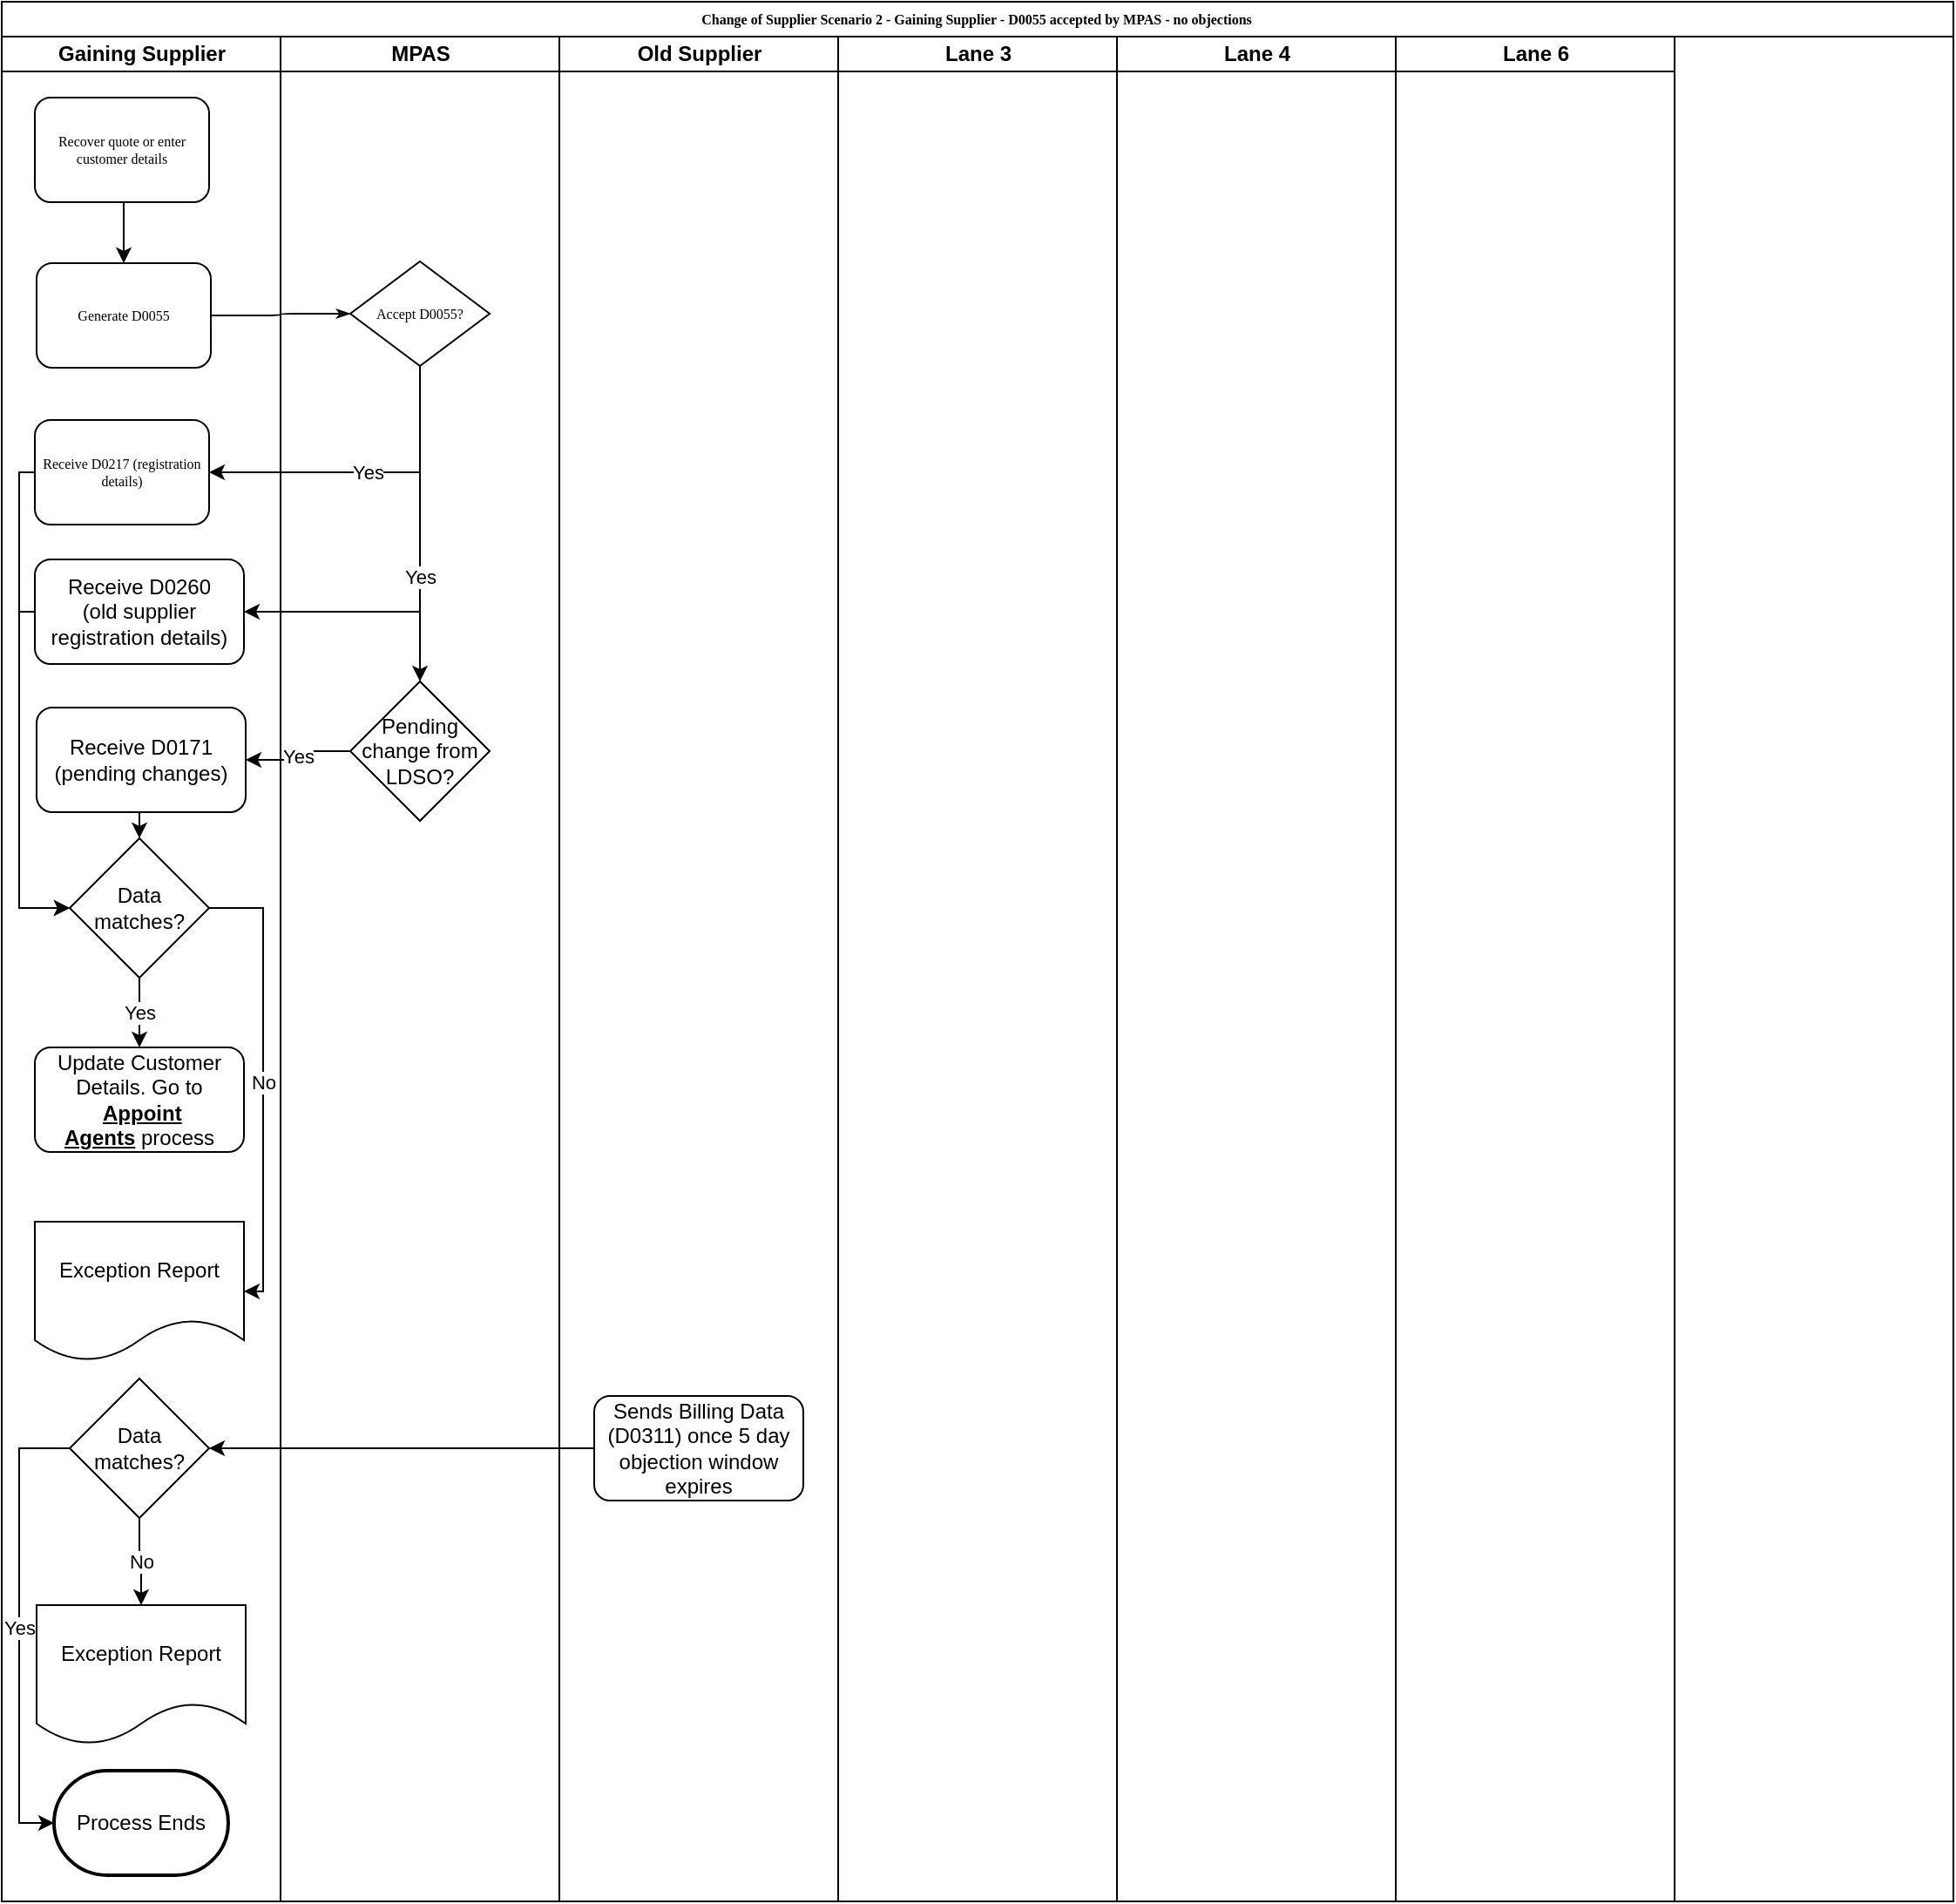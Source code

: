 <mxfile version="10.9.8" type="github"><diagram name="Page-1" id="74e2e168-ea6b-b213-b513-2b3c1d86103e"><mxGraphModel dx="750" dy="541" grid="1" gridSize="10" guides="1" tooltips="1" connect="1" arrows="1" fold="1" page="1" pageScale="1" pageWidth="827" pageHeight="1169" background="#ffffff" math="0" shadow="0"><root><mxCell id="0"/><mxCell id="1" parent="0"/><mxCell id="77e6c97f196da883-1" value="Change of Supplier Scenario 2 - Gaining Supplier - D0055 accepted by MPAS - no objections&amp;nbsp;" style="swimlane;html=1;childLayout=stackLayout;startSize=20;rounded=0;shadow=0;labelBackgroundColor=none;strokeColor=#000000;strokeWidth=1;fillColor=#ffffff;fontFamily=Verdana;fontSize=8;fontColor=#000000;align=center;" parent="1" vertex="1"><mxGeometry x="70" y="40" width="1120" height="1090" as="geometry"/></mxCell><mxCell id="77e6c97f196da883-2" value="Gaining Supplier" style="swimlane;html=1;startSize=20;" parent="77e6c97f196da883-1" vertex="1"><mxGeometry y="20" width="160" height="1070" as="geometry"/></mxCell><mxCell id="wQQ8Tt-gBdMGujzAyKJH-3" style="edgeStyle=orthogonalEdgeStyle;rounded=0;orthogonalLoop=1;jettySize=auto;html=1;exitX=0.5;exitY=1;exitDx=0;exitDy=0;entryX=0.5;entryY=0;entryDx=0;entryDy=0;" parent="77e6c97f196da883-2" source="77e6c97f196da883-8" target="77e6c97f196da883-9" edge="1"><mxGeometry relative="1" as="geometry"/></mxCell><mxCell id="77e6c97f196da883-8" value="Recover quote or enter customer details" style="rounded=1;whiteSpace=wrap;html=1;shadow=0;labelBackgroundColor=none;strokeColor=#000000;strokeWidth=1;fillColor=#ffffff;fontFamily=Verdana;fontSize=8;fontColor=#000000;align=center;" parent="77e6c97f196da883-2" vertex="1"><mxGeometry x="19" y="35" width="100" height="60" as="geometry"/></mxCell><mxCell id="77e6c97f196da883-9" value="Generate D0055" style="rounded=1;whiteSpace=wrap;html=1;shadow=0;labelBackgroundColor=none;strokeColor=#000000;strokeWidth=1;fillColor=#ffffff;fontFamily=Verdana;fontSize=8;fontColor=#000000;align=center;" parent="77e6c97f196da883-2" vertex="1"><mxGeometry x="20" y="130" width="100" height="60" as="geometry"/></mxCell><mxCell id="zIyODxOTTqoCsG_aiIHh-8" style="edgeStyle=orthogonalEdgeStyle;rounded=0;orthogonalLoop=1;jettySize=auto;html=1;exitX=0;exitY=0.5;exitDx=0;exitDy=0;entryX=0;entryY=0.5;entryDx=0;entryDy=0;" parent="77e6c97f196da883-2" source="77e6c97f196da883-15" target="zIyODxOTTqoCsG_aiIHh-4" edge="1"><mxGeometry relative="1" as="geometry"><Array as="points"><mxPoint x="10" y="250"/><mxPoint x="10" y="500"/></Array></mxGeometry></mxCell><mxCell id="77e6c97f196da883-15" value="Receive D0217 (registration details)" style="rounded=1;whiteSpace=wrap;html=1;shadow=0;labelBackgroundColor=none;strokeColor=#000000;strokeWidth=1;fillColor=#ffffff;fontFamily=Verdana;fontSize=8;fontColor=#000000;align=center;" parent="77e6c97f196da883-2" vertex="1"><mxGeometry x="19" y="220" width="100" height="60" as="geometry"/></mxCell><mxCell id="2-Q5sC4Mw4tRRyXrvsLp-5" style="edgeStyle=orthogonalEdgeStyle;rounded=0;orthogonalLoop=1;jettySize=auto;html=1;exitX=0;exitY=0.5;exitDx=0;exitDy=0;entryX=0;entryY=0.5;entryDx=0;entryDy=0;" edge="1" parent="77e6c97f196da883-2" source="zIyODxOTTqoCsG_aiIHh-1" target="zIyODxOTTqoCsG_aiIHh-4"><mxGeometry relative="1" as="geometry"><Array as="points"><mxPoint x="10" y="500"/></Array></mxGeometry></mxCell><mxCell id="zIyODxOTTqoCsG_aiIHh-1" value="Receive D0260&lt;br&gt;(old supplier registration details)&lt;br&gt;" style="rounded=1;whiteSpace=wrap;html=1;" parent="77e6c97f196da883-2" vertex="1"><mxGeometry x="19" y="300" width="120" height="60" as="geometry"/></mxCell><mxCell id="zIyODxOTTqoCsG_aiIHh-12" value="Yes" style="edgeStyle=orthogonalEdgeStyle;rounded=0;orthogonalLoop=1;jettySize=auto;html=1;exitX=0.5;exitY=1;exitDx=0;exitDy=0;" parent="77e6c97f196da883-2" source="zIyODxOTTqoCsG_aiIHh-4" target="zIyODxOTTqoCsG_aiIHh-10" edge="1"><mxGeometry relative="1" as="geometry"/></mxCell><mxCell id="zIyODxOTTqoCsG_aiIHh-14" value="No" style="edgeStyle=orthogonalEdgeStyle;rounded=0;orthogonalLoop=1;jettySize=auto;html=1;exitX=1;exitY=0.5;exitDx=0;exitDy=0;entryX=1;entryY=0.5;entryDx=0;entryDy=0;" parent="77e6c97f196da883-2" source="zIyODxOTTqoCsG_aiIHh-4" target="zIyODxOTTqoCsG_aiIHh-13" edge="1"><mxGeometry relative="1" as="geometry"><Array as="points"><mxPoint x="150" y="500"/><mxPoint x="150" y="720"/></Array></mxGeometry></mxCell><mxCell id="zIyODxOTTqoCsG_aiIHh-4" value="Data matches?" style="rhombus;whiteSpace=wrap;html=1;" parent="77e6c97f196da883-2" vertex="1"><mxGeometry x="39" y="460" width="80" height="80" as="geometry"/></mxCell><mxCell id="zIyODxOTTqoCsG_aiIHh-10" value="Update Customer Details. Go to &amp;nbsp;&lt;b&gt;&lt;u&gt;Appoint Agents&lt;/u&gt;&lt;/b&gt;&amp;nbsp;process" style="rounded=1;whiteSpace=wrap;html=1;" parent="77e6c97f196da883-2" vertex="1"><mxGeometry x="19" y="580" width="120" height="60" as="geometry"/></mxCell><mxCell id="zIyODxOTTqoCsG_aiIHh-13" value="Exception Report" style="shape=document;whiteSpace=wrap;html=1;boundedLbl=1;" parent="77e6c97f196da883-2" vertex="1"><mxGeometry x="19" y="680" width="120" height="80" as="geometry"/></mxCell><mxCell id="zIyODxOTTqoCsG_aiIHh-19" value="Exception Report" style="shape=document;whiteSpace=wrap;html=1;boundedLbl=1;" parent="77e6c97f196da883-2" vertex="1"><mxGeometry x="20" y="900" width="120" height="80" as="geometry"/></mxCell><mxCell id="zIyODxOTTqoCsG_aiIHh-22" value="No" style="edgeStyle=orthogonalEdgeStyle;rounded=0;orthogonalLoop=1;jettySize=auto;html=1;exitX=0.5;exitY=1;exitDx=0;exitDy=0;" parent="77e6c97f196da883-2" source="zIyODxOTTqoCsG_aiIHh-20" target="zIyODxOTTqoCsG_aiIHh-19" edge="1"><mxGeometry relative="1" as="geometry"/></mxCell><mxCell id="zIyODxOTTqoCsG_aiIHh-24" value="Yes" style="edgeStyle=orthogonalEdgeStyle;rounded=0;orthogonalLoop=1;jettySize=auto;html=1;exitX=0;exitY=0.5;exitDx=0;exitDy=0;entryX=0;entryY=0.5;entryDx=0;entryDy=0;entryPerimeter=0;" parent="77e6c97f196da883-2" source="zIyODxOTTqoCsG_aiIHh-20" target="zIyODxOTTqoCsG_aiIHh-23" edge="1"><mxGeometry relative="1" as="geometry"><Array as="points"><mxPoint x="10" y="810"/><mxPoint x="10" y="1025"/></Array></mxGeometry></mxCell><mxCell id="zIyODxOTTqoCsG_aiIHh-20" value="Data matches?" style="rhombus;whiteSpace=wrap;html=1;" parent="77e6c97f196da883-2" vertex="1"><mxGeometry x="39" y="770" width="80" height="80" as="geometry"/></mxCell><mxCell id="zIyODxOTTqoCsG_aiIHh-21" style="edgeStyle=orthogonalEdgeStyle;rounded=0;orthogonalLoop=1;jettySize=auto;html=1;exitX=0.5;exitY=1;exitDx=0;exitDy=0;" parent="77e6c97f196da883-2" edge="1"><mxGeometry relative="1" as="geometry"><mxPoint x="80" y="800" as="sourcePoint"/><mxPoint x="80" y="800" as="targetPoint"/></mxGeometry></mxCell><mxCell id="zIyODxOTTqoCsG_aiIHh-23" value="Process Ends" style="strokeWidth=2;html=1;shape=mxgraph.flowchart.terminator;whiteSpace=wrap;" parent="77e6c97f196da883-2" vertex="1"><mxGeometry x="30" y="995" width="100" height="60" as="geometry"/></mxCell><mxCell id="2-Q5sC4Mw4tRRyXrvsLp-10" style="edgeStyle=orthogonalEdgeStyle;rounded=0;orthogonalLoop=1;jettySize=auto;html=1;exitX=0.5;exitY=1;exitDx=0;exitDy=0;entryX=0.5;entryY=0;entryDx=0;entryDy=0;" edge="1" parent="77e6c97f196da883-2" source="2-Q5sC4Mw4tRRyXrvsLp-6" target="zIyODxOTTqoCsG_aiIHh-4"><mxGeometry relative="1" as="geometry"/></mxCell><mxCell id="2-Q5sC4Mw4tRRyXrvsLp-6" value="Receive D0171&lt;br&gt;(pending changes)" style="rounded=1;whiteSpace=wrap;html=1;" vertex="1" parent="77e6c97f196da883-2"><mxGeometry x="20" y="385" width="120" height="60" as="geometry"/></mxCell><mxCell id="77e6c97f196da883-3" value="MPAS" style="swimlane;html=1;startSize=20;" parent="77e6c97f196da883-1" vertex="1"><mxGeometry x="160" y="20" width="160" height="1070" as="geometry"/></mxCell><mxCell id="2-Q5sC4Mw4tRRyXrvsLp-7" style="edgeStyle=orthogonalEdgeStyle;rounded=0;orthogonalLoop=1;jettySize=auto;html=1;exitX=0.5;exitY=1;exitDx=0;exitDy=0;entryX=0.5;entryY=0;entryDx=0;entryDy=0;" edge="1" parent="77e6c97f196da883-3" source="77e6c97f196da883-13" target="2-Q5sC4Mw4tRRyXrvsLp-1"><mxGeometry relative="1" as="geometry"/></mxCell><mxCell id="77e6c97f196da883-13" value="Accept D0055?" style="rhombus;whiteSpace=wrap;html=1;rounded=0;shadow=0;labelBackgroundColor=none;strokeColor=#000000;strokeWidth=1;fillColor=#ffffff;fontFamily=Verdana;fontSize=8;fontColor=#000000;align=center;" parent="77e6c97f196da883-3" vertex="1"><mxGeometry x="40" y="129" width="80" height="60" as="geometry"/></mxCell><mxCell id="2-Q5sC4Mw4tRRyXrvsLp-1" value="Pending change from LDSO?" style="rhombus;whiteSpace=wrap;html=1;" vertex="1" parent="77e6c97f196da883-3"><mxGeometry x="40" y="370" width="80" height="80" as="geometry"/></mxCell><mxCell id="77e6c97f196da883-4" value="Old Supplier" style="swimlane;html=1;startSize=20;" parent="77e6c97f196da883-1" vertex="1"><mxGeometry x="320" y="20" width="160" height="1070" as="geometry"/></mxCell><mxCell id="zIyODxOTTqoCsG_aiIHh-15" value="Sends Billing Data (D0311) once 5 day objection window expires" style="rounded=1;whiteSpace=wrap;html=1;" parent="77e6c97f196da883-4" vertex="1"><mxGeometry x="20" y="780" width="120" height="60" as="geometry"/></mxCell><mxCell id="wQQ8Tt-gBdMGujzAyKJH-7" value="Lane 3" style="swimlane;html=1;startSize=20;" parent="77e6c97f196da883-1" vertex="1"><mxGeometry x="480" y="20" width="160" height="1070" as="geometry"/></mxCell><mxCell id="77e6c97f196da883-5" value="Lane 4" style="swimlane;html=1;startSize=20;" parent="77e6c97f196da883-1" vertex="1"><mxGeometry x="640" y="20" width="160" height="1070" as="geometry"/></mxCell><mxCell id="77e6c97f196da883-7" value="Lane 6" style="swimlane;html=1;startSize=20;" parent="77e6c97f196da883-1" vertex="1"><mxGeometry x="800" y="20" width="160" height="1070" as="geometry"/></mxCell><mxCell id="77e6c97f196da883-30" style="edgeStyle=orthogonalEdgeStyle;rounded=1;html=1;labelBackgroundColor=none;startArrow=none;startFill=0;startSize=5;endArrow=classicThin;endFill=1;endSize=5;jettySize=auto;orthogonalLoop=1;strokeColor=#000000;strokeWidth=1;fontFamily=Verdana;fontSize=8;fontColor=#000000;" parent="77e6c97f196da883-1" source="77e6c97f196da883-9" target="77e6c97f196da883-13" edge="1"><mxGeometry relative="1" as="geometry"/></mxCell><mxCell id="wQQ8Tt-gBdMGujzAyKJH-4" value="Yes" style="edgeStyle=orthogonalEdgeStyle;rounded=0;orthogonalLoop=1;jettySize=auto;html=1;exitX=0.5;exitY=1;exitDx=0;exitDy=0;entryX=1;entryY=0.5;entryDx=0;entryDy=0;" parent="77e6c97f196da883-1" source="77e6c97f196da883-13" target="77e6c97f196da883-15" edge="1"><mxGeometry relative="1" as="geometry"/></mxCell><mxCell id="zIyODxOTTqoCsG_aiIHh-3" value="Yes" style="edgeStyle=orthogonalEdgeStyle;rounded=0;orthogonalLoop=1;jettySize=auto;html=1;exitX=0.5;exitY=1;exitDx=0;exitDy=0;entryX=1;entryY=0.5;entryDx=0;entryDy=0;" parent="77e6c97f196da883-1" source="77e6c97f196da883-13" target="zIyODxOTTqoCsG_aiIHh-1" edge="1"><mxGeometry relative="1" as="geometry"/></mxCell><mxCell id="zIyODxOTTqoCsG_aiIHh-17" style="edgeStyle=orthogonalEdgeStyle;rounded=0;orthogonalLoop=1;jettySize=auto;html=1;entryX=1;entryY=0.5;entryDx=0;entryDy=0;" parent="77e6c97f196da883-1" source="zIyODxOTTqoCsG_aiIHh-15" target="zIyODxOTTqoCsG_aiIHh-20" edge="1"><mxGeometry relative="1" as="geometry"><mxPoint x="140" y="790" as="targetPoint"/></mxGeometry></mxCell><mxCell id="2-Q5sC4Mw4tRRyXrvsLp-8" value="Yes" style="edgeStyle=orthogonalEdgeStyle;rounded=0;orthogonalLoop=1;jettySize=auto;html=1;entryX=1;entryY=0.5;entryDx=0;entryDy=0;" edge="1" parent="77e6c97f196da883-1" source="2-Q5sC4Mw4tRRyXrvsLp-1" target="2-Q5sC4Mw4tRRyXrvsLp-6"><mxGeometry relative="1" as="geometry"/></mxCell></root></mxGraphModel></diagram></mxfile>